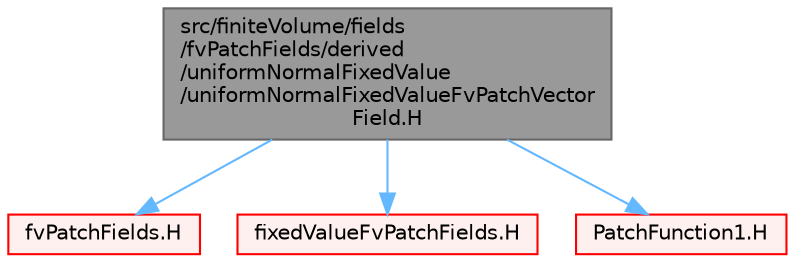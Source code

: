 digraph "src/finiteVolume/fields/fvPatchFields/derived/uniformNormalFixedValue/uniformNormalFixedValueFvPatchVectorField.H"
{
 // LATEX_PDF_SIZE
  bgcolor="transparent";
  edge [fontname=Helvetica,fontsize=10,labelfontname=Helvetica,labelfontsize=10];
  node [fontname=Helvetica,fontsize=10,shape=box,height=0.2,width=0.4];
  Node1 [id="Node000001",label="src/finiteVolume/fields\l/fvPatchFields/derived\l/uniformNormalFixedValue\l/uniformNormalFixedValueFvPatchVector\lField.H",height=0.2,width=0.4,color="gray40", fillcolor="grey60", style="filled", fontcolor="black",tooltip=" "];
  Node1 -> Node2 [id="edge1_Node000001_Node000002",color="steelblue1",style="solid",tooltip=" "];
  Node2 [id="Node000002",label="fvPatchFields.H",height=0.2,width=0.4,color="red", fillcolor="#FFF0F0", style="filled",URL="$fvPatchFields_8H.html",tooltip=" "];
  Node1 -> Node266 [id="edge2_Node000001_Node000266",color="steelblue1",style="solid",tooltip=" "];
  Node266 [id="Node000266",label="fixedValueFvPatchFields.H",height=0.2,width=0.4,color="red", fillcolor="#FFF0F0", style="filled",URL="$fixedValueFvPatchFields_8H.html",tooltip=" "];
  Node1 -> Node268 [id="edge3_Node000001_Node000268",color="steelblue1",style="solid",tooltip=" "];
  Node268 [id="Node000268",label="PatchFunction1.H",height=0.2,width=0.4,color="red", fillcolor="#FFF0F0", style="filled",URL="$PatchFunction1_8H.html",tooltip=" "];
}
